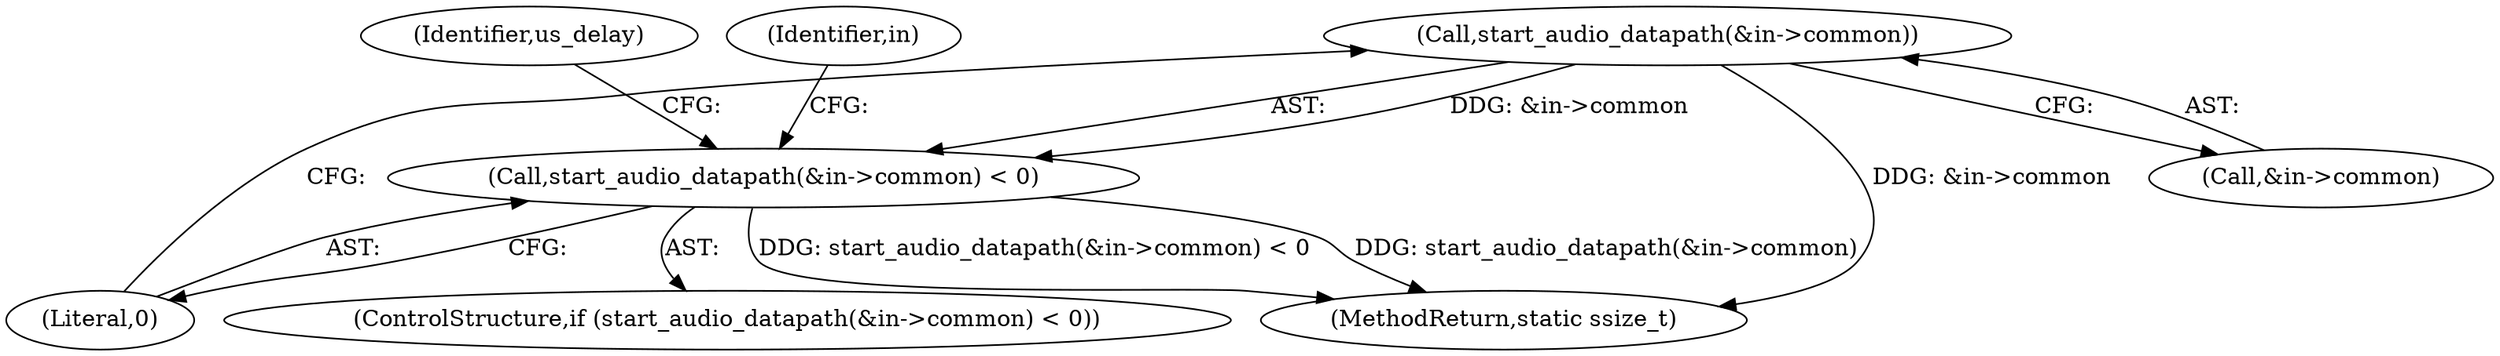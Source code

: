 digraph "0_Android_472271b153c5dc53c28beac55480a8d8434b2d5c_3@pointer" {
"1000162" [label="(Call,start_audio_datapath(&in->common))"];
"1000161" [label="(Call,start_audio_datapath(&in->common) < 0)"];
"1000163" [label="(Call,&in->common)"];
"1000161" [label="(Call,start_audio_datapath(&in->common) < 0)"];
"1000273" [label="(MethodReturn,static ssize_t)"];
"1000160" [label="(ControlStructure,if (start_audio_datapath(&in->common) < 0))"];
"1000198" [label="(Identifier,in)"];
"1000162" [label="(Call,start_audio_datapath(&in->common))"];
"1000167" [label="(Literal,0)"];
"1000171" [label="(Identifier,us_delay)"];
"1000162" -> "1000161"  [label="AST: "];
"1000162" -> "1000163"  [label="CFG: "];
"1000163" -> "1000162"  [label="AST: "];
"1000167" -> "1000162"  [label="CFG: "];
"1000162" -> "1000273"  [label="DDG: &in->common"];
"1000162" -> "1000161"  [label="DDG: &in->common"];
"1000161" -> "1000160"  [label="AST: "];
"1000161" -> "1000167"  [label="CFG: "];
"1000167" -> "1000161"  [label="AST: "];
"1000171" -> "1000161"  [label="CFG: "];
"1000198" -> "1000161"  [label="CFG: "];
"1000161" -> "1000273"  [label="DDG: start_audio_datapath(&in->common)"];
"1000161" -> "1000273"  [label="DDG: start_audio_datapath(&in->common) < 0"];
}
